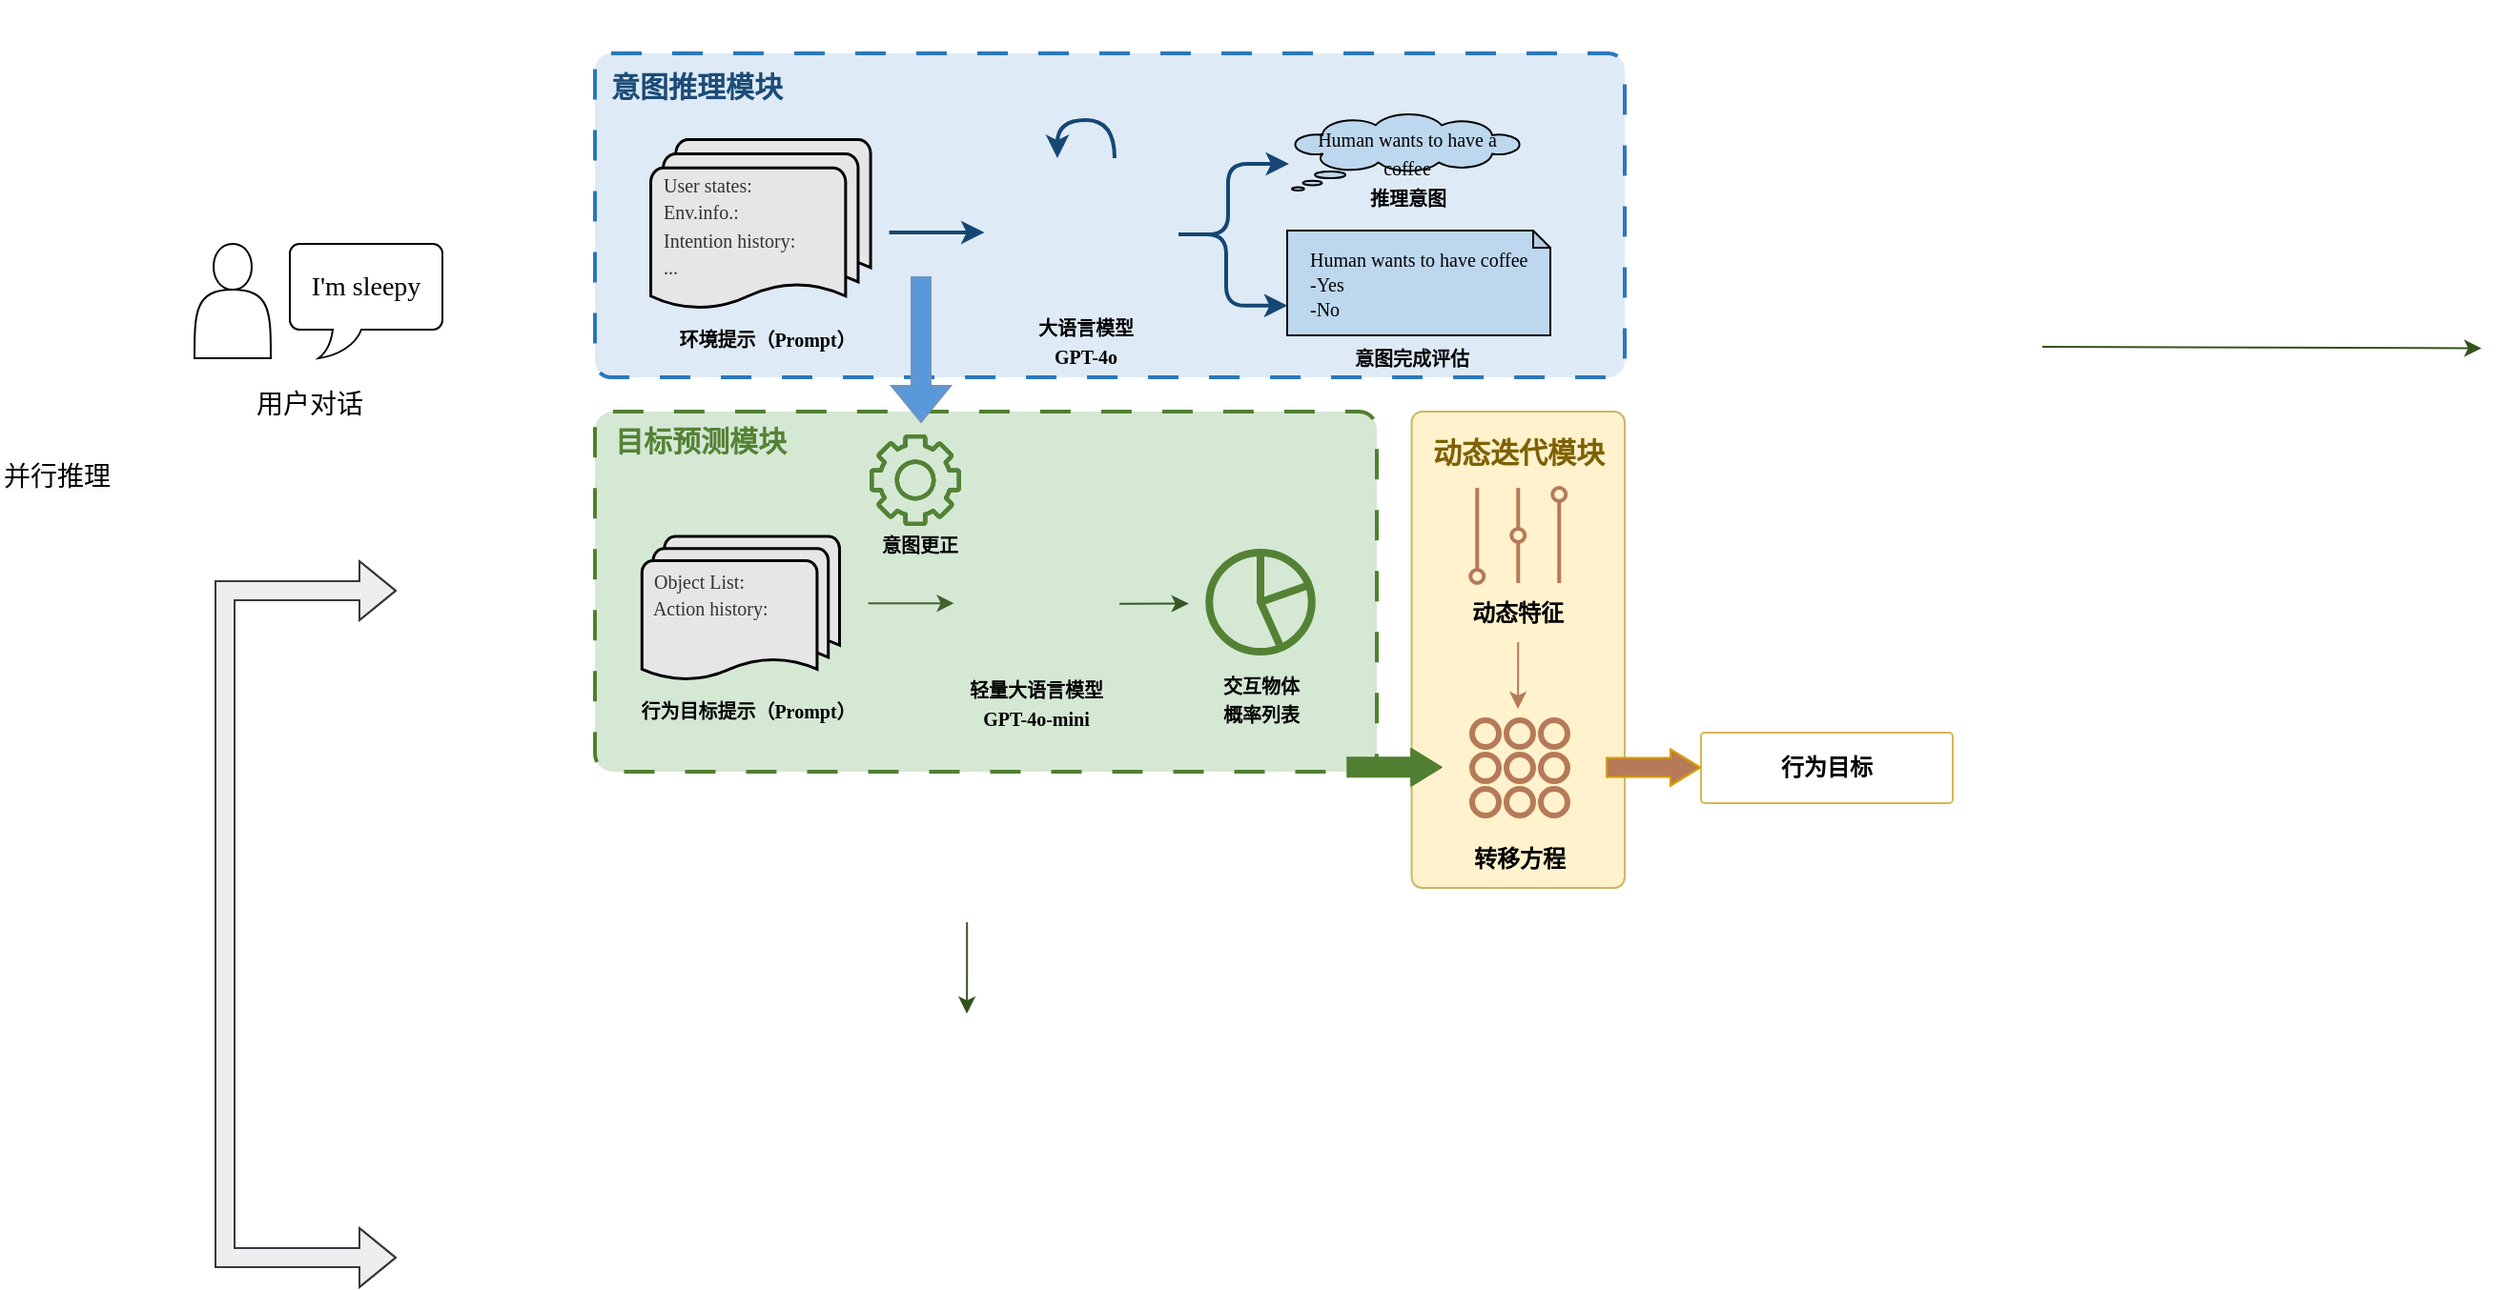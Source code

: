 <mxfile version="26.2.12">
  <diagram name="第 1 页" id="rSO4j9llTemX6OElhtI6">
    <mxGraphModel dx="2034" dy="820" grid="0" gridSize="10" guides="1" tooltips="1" connect="1" arrows="1" fold="1" page="1" pageScale="1" pageWidth="827" pageHeight="1169" math="0" shadow="0">
      <root>
        <mxCell id="0" />
        <mxCell id="1" parent="0" />
        <mxCell id="aU7c3b0ZaFwICceyfZfz-2" value="" style="rounded=1;arcSize=5;whiteSpace=wrap;html=1;fillColor=#fff2cc;strokeColor=light-dark(#ccb66b, #6d5100);" parent="1" vertex="1">
          <mxGeometry x="628.27" y="408" width="111.73" height="250" as="geometry" />
        </mxCell>
        <mxCell id="Ajj9kqLxg7qa2MLV7y7c-1" value="" style="rounded=1;arcSize=5;whiteSpace=wrap;html=1;fillColor=#d5e8d4;strokeColor=light-dark(#517f31, #446e2c);strokeWidth=2;dashed=1;dashPattern=8 8;" parent="1" vertex="1">
          <mxGeometry x="200" y="408" width="410" height="189" as="geometry" />
        </mxCell>
        <mxCell id="Ajj9kqLxg7qa2MLV7y7c-2" value="" style="rounded=1;arcSize=5;whiteSpace=wrap;html=1;fillColor=light-dark(#deebf7, #1d293b);strokeColor=light-dark(#2a77bc, #5c79a3);strokeWidth=2;dashed=1;dashPattern=8 8;" parent="1" vertex="1">
          <mxGeometry x="200" y="220" width="540" height="170" as="geometry" />
        </mxCell>
        <mxCell id="Ajj9kqLxg7qa2MLV7y7c-3" value="" style="group" parent="1" vertex="1" connectable="0">
          <mxGeometry x="-10" y="320" width="140" height="100" as="geometry" />
        </mxCell>
        <mxCell id="Ajj9kqLxg7qa2MLV7y7c-4" value="" style="group" parent="Ajj9kqLxg7qa2MLV7y7c-3" vertex="1" connectable="0">
          <mxGeometry x="-50" width="190" height="88" as="geometry" />
        </mxCell>
        <mxCell id="Ajj9kqLxg7qa2MLV7y7c-5" value="" style="shape=actor;whiteSpace=wrap;html=1;" parent="Ajj9kqLxg7qa2MLV7y7c-4" vertex="1">
          <mxGeometry x="50" width="40" height="60" as="geometry" />
        </mxCell>
        <mxCell id="Ajj9kqLxg7qa2MLV7y7c-6" value="&lt;font face=&quot;Times New Roman&quot;&gt;&lt;span style=&quot;font-size: 14px;&quot;&gt;I&#39;m sleepy&lt;/span&gt;&lt;/font&gt;" style="whiteSpace=wrap;html=1;shape=mxgraph.basic.roundRectCallout;dx=30;dy=15;size=5;boundedLbl=1;" parent="Ajj9kqLxg7qa2MLV7y7c-4" vertex="1">
          <mxGeometry x="100" width="80" height="60" as="geometry" />
        </mxCell>
        <mxCell id="Ajj9kqLxg7qa2MLV7y7c-7" value="&lt;font face=&quot;Times New Roman&quot; style=&quot;font-size: 14px;&quot;&gt;用户对话&lt;/font&gt;" style="text;html=1;align=center;verticalAlign=middle;resizable=0;points=[];autosize=1;strokeColor=none;fillColor=none;" parent="Ajj9kqLxg7qa2MLV7y7c-3" vertex="1">
          <mxGeometry x="20" y="70" width="80" height="30" as="geometry" />
        </mxCell>
        <mxCell id="Ajj9kqLxg7qa2MLV7y7c-8" style="edgeStyle=orthogonalEdgeStyle;rounded=1;orthogonalLoop=1;jettySize=auto;html=1;fillColor=#1ba1e2;strokeColor=light-dark(#164673, #51afe7);curved=0;textShadow=1;strokeWidth=2;" parent="1" edge="1">
          <mxGeometry relative="1" as="geometry">
            <mxPoint x="354.27" y="314" as="sourcePoint" />
            <mxPoint x="404.27" y="314" as="targetPoint" />
          </mxGeometry>
        </mxCell>
        <mxCell id="Ajj9kqLxg7qa2MLV7y7c-10" value="" style="group;strokeWidth=24;" parent="1" vertex="1" connectable="0">
          <mxGeometry x="228" y="468" width="117.005" height="109.684" as="geometry" />
        </mxCell>
        <mxCell id="Ajj9kqLxg7qa2MLV7y7c-11" value="&lt;span style=&quot;color: rgba(0, 0, 0, 0); font-family: monospace; font-size: 0px; text-align: start;&quot;&gt;%3CmxGraphModel%3E%3Croot%3E%3CmxCell%20id%3D%220%22%2F%3E%3CmxCell%20id%3D%221%22%20parent%3D%220%22%2F%3E%3CmxCell%20id%3D%222%22%20value%3D%22%26lt%3Bb%26gt%3BEnv.%20Prompt%26lt%3B%2Fb%26gt%3B%22%20style%3D%22text%3Bhtml%3D1%3Balign%3Dcenter%3BverticalAlign%3Dmiddle%3Bresizable%3D0%3Bpoints%3D%5B%5D%3Bautosize%3D1%3BstrokeColor%3Dnone%3BfillColor%3Dnone%3B%22%20vertex%3D%221%22%20parent%3D%221%22%3E%3CmxGeometry%20x%3D%22235%22%20y%3D%22265%22%20width%3D%2290%22%20height%3D%2230%22%20as%3D%22geometry%22%2F%3E%3C%2FmxCell%3E%3C%2Froot%3E%3C%2FmxGraphModel%3E&lt;/span&gt;" style="text;html=1;align=center;verticalAlign=middle;resizable=0;points=[];autosize=1;strokeColor=none;fillColor=none;fontStyle=4" parent="Ajj9kqLxg7qa2MLV7y7c-10" vertex="1">
          <mxGeometry x="32.435" y="70.991" width="20" height="30" as="geometry" />
        </mxCell>
        <mxCell id="Ajj9kqLxg7qa2MLV7y7c-12" value="&lt;b&gt;&lt;font style=&quot;font-size: 10px;&quot; face=&quot;Times New Roman&quot;&gt;行为目标提示（Prompt）&lt;/font&gt;&lt;/b&gt;" style="text;html=1;align=center;verticalAlign=middle;resizable=0;points=[];autosize=1;strokeColor=none;fillColor=none;" parent="Ajj9kqLxg7qa2MLV7y7c-10" vertex="1">
          <mxGeometry x="-13.995" y="83.684" width="131" height="26" as="geometry" />
        </mxCell>
        <mxCell id="Ajj9kqLxg7qa2MLV7y7c-13" value="&lt;div style=&quot;color: rgb(51, 51, 51);&quot;&gt;&lt;span style=&quot;background-color: transparent; color: light-dark(rgb(51, 51, 51), rgb(193, 193, 193));&quot;&gt;&lt;font style=&quot;font-size: 10px;&quot; face=&quot;Times New Roman&quot;&gt;&amp;nbsp; Object List:&lt;/font&gt;&lt;/span&gt;&lt;/div&gt;&lt;div style=&quot;color: rgb(51, 51, 51);&quot;&gt;&lt;font style=&quot;font-size: 10px;&quot; face=&quot;Times New Roman&quot;&gt;&amp;nbsp; Action history:&lt;/font&gt;&lt;/div&gt;&lt;div style=&quot;color: rgb(51, 51, 51);&quot;&gt;&lt;font style=&quot;font-size: 10px;&quot; face=&quot;Times New Roman&quot;&gt;&amp;nbsp;&amp;nbsp;&lt;/font&gt;&lt;/div&gt;" style="strokeWidth=1.5;html=1;shape=mxgraph.flowchart.multi-document;whiteSpace=wrap;align=left;fillColor=light-dark(#e7e6e6, #ededed);" parent="Ajj9kqLxg7qa2MLV7y7c-10" vertex="1">
          <mxGeometry x="-3.6" y="5.282" width="103.597" height="76.402" as="geometry" />
        </mxCell>
        <mxCell id="Ajj9kqLxg7qa2MLV7y7c-14" value="" style="group;align=left;" parent="1" vertex="1" connectable="0">
          <mxGeometry x="239" y="245" width="115.27" height="145" as="geometry" />
        </mxCell>
        <mxCell id="Ajj9kqLxg7qa2MLV7y7c-15" value="&lt;b&gt;&lt;font style=&quot;font-size: 10px;&quot; face=&quot;Times New Roman&quot;&gt;环境提示（Prompt）&lt;/font&gt;&lt;/b&gt;" style="text;html=1;align=center;verticalAlign=middle;resizable=0;points=[];autosize=1;strokeColor=none;fillColor=none;" parent="Ajj9kqLxg7qa2MLV7y7c-14" vertex="1">
          <mxGeometry x="-4.99" y="112" width="111" height="26" as="geometry" />
        </mxCell>
        <mxCell id="Ajj9kqLxg7qa2MLV7y7c-16" value="&lt;div style=&quot;color: rgb(51, 51, 51);&quot;&gt;&lt;span style=&quot;background-color: transparent; color: light-dark(rgb(51, 51, 51), rgb(193, 193, 193));&quot;&gt;&lt;font style=&quot;font-size: 10px;&quot; face=&quot;Times New Roman&quot;&gt;&amp;nbsp; User states:&lt;/font&gt;&lt;/span&gt;&lt;/div&gt;&lt;div style=&quot;color: rgb(51, 51, 51);&quot;&gt;&lt;span style=&quot;background-color: transparent; color: light-dark(rgb(51, 51, 51), rgb(193, 193, 193));&quot;&gt;&lt;font style=&quot;font-size: 10px;&quot; face=&quot;Times New Roman&quot;&gt;&amp;nbsp; Env.info.:&lt;/font&gt;&lt;/span&gt;&lt;/div&gt;&lt;div style=&quot;color: rgb(51, 51, 51);&quot;&gt;&lt;font style=&quot;font-size: 10px;&quot; face=&quot;Times New Roman&quot;&gt;&amp;nbsp; Intention history:&lt;/font&gt;&lt;/div&gt;&lt;div style=&quot;color: rgb(51, 51, 51);&quot;&gt;&lt;font style=&quot;font-size: 10px;&quot; face=&quot;Times New Roman&quot;&gt;&amp;nbsp; ...&lt;/font&gt;&lt;/div&gt;" style="strokeWidth=1.5;html=1;shape=mxgraph.flowchart.multi-document;whiteSpace=wrap;align=left;fillColor=light-dark(#e7e6e6, #ededed);" parent="Ajj9kqLxg7qa2MLV7y7c-14" vertex="1">
          <mxGeometry x="-9.98" y="20" width="115.27" height="90" as="geometry" />
        </mxCell>
        <mxCell id="Ajj9kqLxg7qa2MLV7y7c-17" value="" style="group" parent="1" vertex="1" connectable="0">
          <mxGeometry x="408" y="255" width="149" height="165" as="geometry" />
        </mxCell>
        <mxCell id="Ajj9kqLxg7qa2MLV7y7c-18" value="" style="group;fontStyle=0;strokeWidth=1;" parent="Ajj9kqLxg7qa2MLV7y7c-17" vertex="1" connectable="0">
          <mxGeometry width="149" height="165" as="geometry" />
        </mxCell>
        <mxCell id="Ajj9kqLxg7qa2MLV7y7c-19" value="&lt;font style=&quot;font-size: 10px;&quot;&gt;&lt;font style=&quot;&quot; face=&quot;Times New Roman&quot;&gt;&lt;b style=&quot;&quot;&gt;大语言模型&lt;/b&gt;&lt;/font&gt;&lt;br&gt;&lt;/font&gt;&lt;div&gt;&lt;b&gt;&lt;font style=&quot;font-size: 10px;&quot; face=&quot;Times New Roman&quot;&gt;GPT-4o&lt;/font&gt;&lt;/b&gt;&lt;/div&gt;" style="text;html=1;align=center;verticalAlign=middle;resizable=0;points=[];autosize=1;strokeColor=none;fillColor=none;" parent="Ajj9kqLxg7qa2MLV7y7c-18" vertex="1">
          <mxGeometry x="15" y="95" width="68" height="41" as="geometry" />
        </mxCell>
        <mxCell id="Ajj9kqLxg7qa2MLV7y7c-20" value="" style="curved=1;endArrow=classic;html=1;rounded=0;strokeWidth=2;strokeColor=light-dark(#164673, #ededed);" parent="Ajj9kqLxg7qa2MLV7y7c-18" edge="1">
          <mxGeometry width="50" height="50" relative="1" as="geometry">
            <mxPoint x="64.5" y="20" as="sourcePoint" />
            <mxPoint x="34.5" y="20" as="targetPoint" />
            <Array as="points">
              <mxPoint x="64.5" />
              <mxPoint x="34.5" />
            </Array>
          </mxGeometry>
        </mxCell>
        <mxCell id="PvXpuUU6H4NzAb1ZjJ5T-2" style="edgeStyle=orthogonalEdgeStyle;rounded=1;orthogonalLoop=1;jettySize=auto;html=1;fillColor=#1ba1e2;strokeColor=light-dark(#164673, #51afe7);curved=0;entryX=0.001;entryY=0.716;entryDx=0;entryDy=0;entryPerimeter=0;strokeWidth=2;" edge="1" parent="Ajj9kqLxg7qa2MLV7y7c-18">
          <mxGeometry relative="1" as="geometry">
            <mxPoint x="99" y="60" as="sourcePoint" />
            <mxPoint x="156" y="23" as="targetPoint" />
            <Array as="points">
              <mxPoint x="124" y="60" />
              <mxPoint x="124" y="23" />
            </Array>
          </mxGeometry>
        </mxCell>
        <mxCell id="Ajj9kqLxg7qa2MLV7y7c-21" value="&lt;font style=&quot;font-size: 15px;&quot; face=&quot;Times New Roman&quot;&gt;意图推理模块&lt;/font&gt;" style="text;html=1;align=center;verticalAlign=middle;resizable=0;points=[];autosize=1;strokeColor=none;fillColor=none;fontColor=light-dark(#1c4c77, #a1cdf9);fontStyle=1" parent="1" vertex="1">
          <mxGeometry x="199" y="222" width="108" height="30" as="geometry" />
        </mxCell>
        <mxCell id="Ajj9kqLxg7qa2MLV7y7c-22" value="&lt;font face=&quot;Times New Roman&quot;&gt;&lt;span style=&quot;font-size: 15px;&quot;&gt;目标预测模块&lt;/span&gt;&lt;/font&gt;" style="text;html=1;align=center;verticalAlign=middle;resizable=0;points=[];autosize=1;strokeColor=none;fillColor=none;fontColor=light-dark(#548235, #69c195);fontStyle=1" parent="1" vertex="1">
          <mxGeometry x="201" y="408" width="108" height="30" as="geometry" />
        </mxCell>
        <mxCell id="Ajj9kqLxg7qa2MLV7y7c-23" value="" style="group" parent="1" vertex="1" connectable="0">
          <mxGeometry x="293" y="420" width="150" height="78" as="geometry" />
        </mxCell>
        <mxCell id="Ajj9kqLxg7qa2MLV7y7c-24" value="" style="sketch=0;outlineConnect=0;fontColor=#006633;gradientColor=none;fillColor=#006600;strokeColor=none;dashed=0;verticalLabelPosition=bottom;verticalAlign=top;align=center;html=1;fontSize=12;fontStyle=0;aspect=fixed;pointerEvents=1;shape=mxgraph.aws4.gear;" parent="Ajj9kqLxg7qa2MLV7y7c-23" vertex="1">
          <mxGeometry x="51" width="48" height="48" as="geometry" />
        </mxCell>
        <mxCell id="Ajj9kqLxg7qa2MLV7y7c-25" value="&lt;font style=&quot;font-size: 10px;&quot; face=&quot;Times New Roman&quot;&gt;&lt;b style=&quot;&quot;&gt;意图更正&lt;/b&gt;&lt;/font&gt;" style="text;html=1;align=center;verticalAlign=middle;resizable=0;points=[];autosize=1;strokeColor=none;fillColor=none;" parent="Ajj9kqLxg7qa2MLV7y7c-23" vertex="1">
          <mxGeometry x="48" y="45" width="58" height="26" as="geometry" />
        </mxCell>
        <mxCell id="Ajj9kqLxg7qa2MLV7y7c-26" value="" style="group" parent="Ajj9kqLxg7qa2MLV7y7c-23" vertex="1" connectable="0">
          <mxGeometry width="150" height="78" as="geometry" />
        </mxCell>
        <mxCell id="Ajj9kqLxg7qa2MLV7y7c-27" value="" style="sketch=0;outlineConnect=0;fontColor=light-dark(#548235, #69c195);gradientColor=none;fillColor=light-dark(#548235, #6fc76f);strokeColor=none;dashed=0;verticalLabelPosition=bottom;verticalAlign=top;align=center;html=1;fontSize=12;fontStyle=0;aspect=fixed;pointerEvents=1;shape=mxgraph.aws4.gear;" parent="Ajj9kqLxg7qa2MLV7y7c-26" vertex="1">
          <mxGeometry x="51" width="48" height="48" as="geometry" />
        </mxCell>
        <mxCell id="Ajj9kqLxg7qa2MLV7y7c-32" value="" style="shape=flexArrow;endArrow=classic;html=1;rounded=0;fillColor=light-dark(#5999d9, #2566a8);strokeColor=light-dark(#7193c2, #ededed);" parent="1" edge="1">
          <mxGeometry width="50" height="50" relative="1" as="geometry">
            <mxPoint x="371" y="337" as="sourcePoint" />
            <mxPoint x="370.997" y="414.001" as="targetPoint" />
          </mxGeometry>
        </mxCell>
        <mxCell id="Ajj9kqLxg7qa2MLV7y7c-33" style="edgeStyle=orthogonalEdgeStyle;rounded=1;orthogonalLoop=1;jettySize=auto;html=1;fillColor=#1ba1e2;strokeColor=light-dark(#33531e, #28ab6a);curved=0;horizontal=1;" parent="1" edge="1">
          <mxGeometry relative="1" as="geometry">
            <mxPoint x="395.1" y="676" as="sourcePoint" />
            <mxPoint x="395" y="724" as="targetPoint" />
            <Array as="points">
              <mxPoint x="395" y="714" />
              <mxPoint x="395" y="714" />
            </Array>
          </mxGeometry>
        </mxCell>
        <mxCell id="Ajj9kqLxg7qa2MLV7y7c-34" style="edgeStyle=orthogonalEdgeStyle;rounded=1;orthogonalLoop=1;jettySize=auto;html=1;fillColor=#1ba1e2;strokeColor=light-dark(#385723, #28ab6a);curved=0;" parent="1" edge="1">
          <mxGeometry relative="1" as="geometry">
            <mxPoint x="475" y="508.83" as="sourcePoint" />
            <mxPoint x="511" y="508.83" as="targetPoint" />
            <Array as="points">
              <mxPoint x="511.37" y="509.04" />
              <mxPoint x="511.37" y="509.04" />
            </Array>
          </mxGeometry>
        </mxCell>
        <mxCell id="Ajj9kqLxg7qa2MLV7y7c-35" value="" style="shape=flexArrow;endArrow=classic;startArrow=classic;html=1;rounded=0;fillColor=#eeeeee;strokeColor=#36393d;" parent="1" edge="1">
          <mxGeometry width="100" height="100" relative="1" as="geometry">
            <mxPoint x="96" y="852" as="sourcePoint" />
            <mxPoint x="96" y="502" as="targetPoint" />
            <Array as="points">
              <mxPoint x="6" y="852" />
              <mxPoint x="6" y="662" />
              <mxPoint x="6" y="502" />
            </Array>
          </mxGeometry>
        </mxCell>
        <mxCell id="Ajj9kqLxg7qa2MLV7y7c-36" value="&lt;span style=&quot;color: rgb(0, 0, 0); font-style: normal; font-variant-ligatures: normal; font-variant-caps: normal; font-weight: 400; letter-spacing: normal; orphans: 2; text-align: center; text-indent: 0px; text-transform: none; widows: 2; word-spacing: 0px; -webkit-text-stroke-width: 0px; white-space: nowrap; background-color: rgb(251, 251, 251); text-decoration-thickness: initial; text-decoration-style: initial; text-decoration-color: initial; float: none; display: inline !important;&quot;&gt;&lt;font face=&quot;Times New Roman&quot; style=&quot;font-size: 14px;&quot;&gt;并行推理&lt;/font&gt;&lt;/span&gt;" style="text;whiteSpace=wrap;html=1;" parent="1" vertex="1">
          <mxGeometry x="-112" y="428" width="120" height="40" as="geometry" />
        </mxCell>
        <mxCell id="Ajj9kqLxg7qa2MLV7y7c-37" value="" style="group" parent="1" vertex="1" connectable="0">
          <mxGeometry x="563" y="265" width="135.77" height="130" as="geometry" />
        </mxCell>
        <mxCell id="Ajj9kqLxg7qa2MLV7y7c-38" value="&lt;b&gt;&lt;font style=&quot;font-size: 10px;&quot; face=&quot;Times New Roman&quot;&gt;意图完成评估&lt;/font&gt;&lt;/b&gt;" style="text;html=1;align=center;verticalAlign=middle;resizable=0;points=[];autosize=1;strokeColor=none;fillColor=none;" parent="Ajj9kqLxg7qa2MLV7y7c-37" vertex="1">
          <mxGeometry x="26" y="102" width="78" height="26" as="geometry" />
        </mxCell>
        <mxCell id="Ajj9kqLxg7qa2MLV7y7c-43" value="" style="shape=image;html=1;verticalAlign=top;verticalLabelPosition=bottom;labelBackgroundColor=#ffffff;imageAspect=0;aspect=fixed;image=https://cdn0.iconfinder.com/data/icons/phosphor-light-vol-1/256/brain-light-128.png;imageBackground=none;imageBorder=none;" parent="1" vertex="1">
          <mxGeometry x="416" y="272.5" width="83" height="83" as="geometry" />
        </mxCell>
        <mxCell id="Ajj9kqLxg7qa2MLV7y7c-45" value="&lt;div style=&quot;text-align: center; line-height: 100%;&quot;&gt;&lt;span style=&quot;background-color: transparent; color: light-dark(rgb(0, 0, 0), rgb(255, 255, 255)); font-family: &amp;quot;Times New Roman&amp;quot;;&quot;&gt;&lt;font style=&quot;font-size: 10px;&quot;&gt;&amp;nbsp; &amp;nbsp; &lt;/font&gt;&lt;/span&gt;&lt;span style=&quot;background-color: transparent; color: light-dark(rgb(0, 0, 0), rgb(255, 255, 255)); font-family: &amp;quot;Times New Roman&amp;quot;; font-size: 10px;&quot;&gt;Human wants to have coffee&lt;/span&gt;&lt;/div&gt;&lt;div style=&quot;line-height: 100%;&quot;&gt;&lt;font style=&quot;font-size: 10px;&quot;&gt;&lt;span style=&quot;font-family: &amp;quot;Times New Roman&amp;quot;; background-color: transparent; color: light-dark(rgb(0, 0, 0), rgb(255, 255, 255));&quot;&gt;&amp;nbsp; &amp;nbsp; -Yes&lt;/span&gt;&lt;/font&gt;&lt;/div&gt;&lt;div style=&quot;line-height: 100%;&quot;&gt;&lt;font face=&quot;Times New Roman&quot;&gt;&lt;span style=&quot;font-size: 10px;&quot;&gt;&amp;nbsp; &amp;nbsp; -No&lt;/span&gt;&lt;/font&gt;&lt;/div&gt;" style="shape=note;whiteSpace=wrap;html=1;backgroundOutline=1;darkOpacity=0.05;align=left;size=9;fillColor=light-dark(#bdd7ee, #ededed);" parent="1" vertex="1">
          <mxGeometry x="563" y="313" width="138" height="55" as="geometry" />
        </mxCell>
        <mxCell id="Ajj9kqLxg7qa2MLV7y7c-46" style="edgeStyle=orthogonalEdgeStyle;rounded=1;orthogonalLoop=1;jettySize=auto;html=1;fillColor=#1ba1e2;strokeColor=light-dark(#164673, #51afe7);curved=0;entryX=0.001;entryY=0.716;entryDx=0;entryDy=0;entryPerimeter=0;strokeWidth=2;" parent="1" target="Ajj9kqLxg7qa2MLV7y7c-45" edge="1">
          <mxGeometry relative="1" as="geometry">
            <mxPoint x="506" y="315" as="sourcePoint" />
            <mxPoint x="577" y="263" as="targetPoint" />
            <Array as="points">
              <mxPoint x="531" y="315" />
              <mxPoint x="531" y="352" />
            </Array>
          </mxGeometry>
        </mxCell>
        <mxCell id="Ajj9kqLxg7qa2MLV7y7c-48" value="" style="group" parent="1" vertex="1" connectable="0">
          <mxGeometry x="498.997" y="483.5" width="100" height="93.0" as="geometry" />
        </mxCell>
        <mxCell id="Ajj9kqLxg7qa2MLV7y7c-49" value="" style="html=1;verticalLabelPosition=bottom;align=center;labelBackgroundColor=#ffffff;verticalAlign=top;strokeWidth=4;strokeColor=light-dark(#548235, #32a0ff);shadow=0;dashed=0;shape=mxgraph.ios7.icons.pie_chart;aspect=fixed;fillColor=light-dark(#d5e8d4, #ededed);fontStyle=0" parent="Ajj9kqLxg7qa2MLV7y7c-48" vertex="1">
          <mxGeometry x="23.133" y="-1.5" width="53.74" height="52" as="geometry" />
        </mxCell>
        <mxCell id="Ajj9kqLxg7qa2MLV7y7c-50" value="&lt;b&gt;&lt;font style=&quot;font-size: 10px;&quot; face=&quot;Times New Roman&quot;&gt;交互物体&lt;/font&gt;&lt;/b&gt;&lt;div&gt;&lt;b&gt;&lt;font style=&quot;font-size: 10px;&quot; face=&quot;Times New Roman&quot;&gt;概率列表&lt;/font&gt;&lt;/b&gt;&lt;/div&gt;" style="text;html=1;align=center;verticalAlign=middle;resizable=0;points=[];autosize=1;strokeColor=none;fillColor=none;fontStyle=0" parent="Ajj9kqLxg7qa2MLV7y7c-48" vertex="1">
          <mxGeometry x="21" y="54.5" width="58" height="41" as="geometry" />
        </mxCell>
        <mxCell id="Ajj9kqLxg7qa2MLV7y7c-53" value="" style="html=1;verticalLabelPosition=bottom;align=center;labelBackgroundColor=#ffffff;verticalAlign=top;strokeWidth=3;strokeColor=light-dark(#b67a58, #32a0ff);shadow=0;dashed=0;shape=mxgraph.ios7.icons.keypad;fillColor=none;" parent="1" vertex="1">
          <mxGeometry x="660" y="570.0" width="50" height="50" as="geometry" />
        </mxCell>
        <mxCell id="Ajj9kqLxg7qa2MLV7y7c-54" value="&lt;b&gt;行为目标&lt;/b&gt;" style="rounded=1;arcSize=5;whiteSpace=wrap;html=1;fillColor=none;strokeColor=#d6b656;" parent="1" vertex="1">
          <mxGeometry x="780" y="576.5" width="132" height="37" as="geometry" />
        </mxCell>
        <mxCell id="Ajj9kqLxg7qa2MLV7y7c-55" value="&lt;b&gt;转移方程&lt;/b&gt;" style="text;html=1;align=center;verticalAlign=middle;whiteSpace=wrap;rounded=0;" parent="1" vertex="1">
          <mxGeometry x="655" y="628" width="60" height="30" as="geometry" />
        </mxCell>
        <mxCell id="aU7c3b0ZaFwICceyfZfz-1" value="" style="shape=flexArrow;endArrow=classic;html=1;rounded=0;fillColor=light-dark(#517f31, #2566a8);strokeColor=light-dark(#517f31, #ededed);endWidth=8.046;endSize=4.834;" parent="1" edge="1">
          <mxGeometry width="50" height="50" relative="1" as="geometry">
            <mxPoint x="594.13" y="594.66" as="sourcePoint" />
            <mxPoint x="644.13" y="594.66" as="targetPoint" />
            <Array as="points">
              <mxPoint x="604.13" y="594.66" />
            </Array>
          </mxGeometry>
        </mxCell>
        <mxCell id="aU7c3b0ZaFwICceyfZfz-6" value="&lt;font face=&quot;Times New Roman&quot;&gt;&lt;span style=&quot;font-size: 15px;&quot;&gt;动态迭代模块&lt;/span&gt;&lt;/font&gt;" style="text;html=1;align=center;verticalAlign=middle;resizable=0;points=[];autosize=1;strokeColor=none;fillColor=none;fontColor=light-dark(#7f6105, #69c195);fontStyle=1" parent="1" vertex="1">
          <mxGeometry x="630.13" y="414" width="108" height="30" as="geometry" />
        </mxCell>
        <mxCell id="aU7c3b0ZaFwICceyfZfz-8" value="" style="html=1;verticalLabelPosition=bottom;align=center;labelBackgroundColor=#ffffff;verticalAlign=top;strokeWidth=2;strokeColor=light-dark(#b67a58, #32a0ff);shadow=0;dashed=0;shape=mxgraph.ios7.icons.volume;pointerEvents=1;fillColor=light-dark(#fff2cc, #ededed);" parent="1" vertex="1">
          <mxGeometry x="659.13" y="448" width="50" height="50" as="geometry" />
        </mxCell>
        <mxCell id="aU7c3b0ZaFwICceyfZfz-14" value="" style="group" parent="1" vertex="1" connectable="0">
          <mxGeometry x="388" y="459.63" width="99.9" height="121.37" as="geometry" />
        </mxCell>
        <mxCell id="Ajj9kqLxg7qa2MLV7y7c-29" value="" style="group" parent="aU7c3b0ZaFwICceyfZfz-14" vertex="1" connectable="0">
          <mxGeometry width="99.9" height="121.37" as="geometry" />
        </mxCell>
        <mxCell id="Ajj9kqLxg7qa2MLV7y7c-30" value="" style="group;fontStyle=0;strokeWidth=2;" parent="Ajj9kqLxg7qa2MLV7y7c-29" vertex="1" connectable="0">
          <mxGeometry width="99.9" height="121.37" as="geometry" />
        </mxCell>
        <mxCell id="Ajj9kqLxg7qa2MLV7y7c-31" value="&lt;b&gt;&lt;font style=&quot;font-size: 10px;&quot; face=&quot;Times New Roman&quot;&gt;轻量大语言模型&lt;/font&gt;&lt;/b&gt;&lt;div&gt;&lt;b&gt;&lt;font style=&quot;font-size: 10px;&quot; face=&quot;Times New Roman&quot;&gt;GPT-4o-mini&lt;/font&gt;&lt;/b&gt;&lt;/div&gt;" style="text;html=1;align=center;verticalAlign=middle;resizable=0;points=[];autosize=1;strokeColor=none;fillColor=none;" parent="Ajj9kqLxg7qa2MLV7y7c-30" vertex="1">
          <mxGeometry x="-0.63" y="80.37" width="88" height="41" as="geometry" />
        </mxCell>
        <mxCell id="Ajj9kqLxg7qa2MLV7y7c-44" value="" style="shape=image;html=1;verticalAlign=top;verticalLabelPosition=bottom;labelBackgroundColor=#ffffff;imageAspect=0;aspect=fixed;image=https://cdn0.iconfinder.com/data/icons/phosphor-light-vol-1/256/brain-light-128.png;imageBackground=none;imageBorder=none;" parent="aU7c3b0ZaFwICceyfZfz-14" vertex="1">
          <mxGeometry x="10" y="17.37" width="67.06" height="67.06" as="geometry" />
        </mxCell>
        <mxCell id="aU7c3b0ZaFwICceyfZfz-15" style="edgeStyle=orthogonalEdgeStyle;rounded=1;orthogonalLoop=1;jettySize=auto;html=1;fillColor=#1ba1e2;strokeColor=light-dark(#446230, #28ab6a);curved=0;" parent="1" edge="1">
          <mxGeometry relative="1" as="geometry">
            <mxPoint x="343.27" y="508.58" as="sourcePoint" />
            <mxPoint x="388.27" y="508.58" as="targetPoint" />
          </mxGeometry>
        </mxCell>
        <mxCell id="aU7c3b0ZaFwICceyfZfz-17" value="&lt;b&gt;动态特征&lt;/b&gt;" style="text;html=1;align=center;verticalAlign=middle;whiteSpace=wrap;rounded=0;" parent="1" vertex="1">
          <mxGeometry x="654.13" y="499" width="60" height="30" as="geometry" />
        </mxCell>
        <mxCell id="aU7c3b0ZaFwICceyfZfz-18" style="edgeStyle=orthogonalEdgeStyle;rounded=1;orthogonalLoop=1;jettySize=auto;html=1;fillColor=#1ba1e2;strokeColor=light-dark(#b67b58, #28ab6a);curved=0;horizontal=1;" parent="1" source="aU7c3b0ZaFwICceyfZfz-17" edge="1">
          <mxGeometry relative="1" as="geometry">
            <mxPoint x="683.82" y="536" as="sourcePoint" />
            <mxPoint x="684" y="564" as="targetPoint" />
            <Array as="points" />
          </mxGeometry>
        </mxCell>
        <mxCell id="Ajj9kqLxg7qa2MLV7y7c-52" value="" style="shape=flexArrow;endArrow=classic;html=1;rounded=0;fillColor=light-dark(#b67a58, #36210a);strokeColor=#d79b00;endWidth=8.046;endSize=4.834;" parent="1" edge="1">
          <mxGeometry width="50" height="50" relative="1" as="geometry">
            <mxPoint x="730" y="594.795" as="sourcePoint" />
            <mxPoint x="780" y="594.795" as="targetPoint" />
            <Array as="points">
              <mxPoint x="740" y="594.795" />
            </Array>
          </mxGeometry>
        </mxCell>
        <mxCell id="imxJWgJd8aXfdVGLn2A2-2" value="" style="endArrow=classic;html=1;rounded=1;exitX=1.011;exitY=0.541;exitDx=0;exitDy=0;exitPerimeter=0;strokeColor=light-dark(#33531e, #28ab6a);align=center;verticalAlign=middle;fontFamily=Helvetica;fontSize=11;fontColor=default;labelBackgroundColor=default;horizontal=1;curved=0;fillColor=#1ba1e2;" parent="1" edge="1">
          <mxGeometry width="50" height="50" relative="1" as="geometry">
            <mxPoint x="959" y="374.0" as="sourcePoint" />
            <mxPoint x="1189.23" y="374.77" as="targetPoint" />
          </mxGeometry>
        </mxCell>
        <mxCell id="Ajj9kqLxg7qa2MLV7y7c-39" value="" style="group" parent="1" vertex="1" connectable="0">
          <mxGeometry x="560.5" y="192" width="135" height="130" as="geometry" />
        </mxCell>
        <mxCell id="Ajj9kqLxg7qa2MLV7y7c-40" value="" style="group" parent="Ajj9kqLxg7qa2MLV7y7c-39" vertex="1" connectable="0">
          <mxGeometry y="60" width="130" height="60" as="geometry" />
        </mxCell>
        <mxCell id="Ajj9kqLxg7qa2MLV7y7c-41" value="&lt;font style=&quot;font-size: 10px;&quot; face=&quot;Times New Roman&quot;&gt;Human wants to have a coffee&lt;/font&gt;" style="whiteSpace=wrap;html=1;shape=mxgraph.basic.cloud_callout;strokeColor=light-dark(#000000,#319EFF);fillColor=light-dark(#bdd7ee, #1e4a76);" parent="Ajj9kqLxg7qa2MLV7y7c-40" vertex="1">
          <mxGeometry x="5" width="120" height="40.0" as="geometry" />
        </mxCell>
        <mxCell id="Ajj9kqLxg7qa2MLV7y7c-42" value="&lt;font style=&quot;font-size: 10px;&quot; face=&quot;Times New Roman&quot;&gt;&lt;b style=&quot;&quot;&gt;推理意图&lt;/b&gt;&lt;/font&gt;" style="text;html=1;align=center;verticalAlign=middle;resizable=0;points=[];autosize=1;strokeColor=none;fillColor=none;" parent="Ajj9kqLxg7qa2MLV7y7c-40" vertex="1">
          <mxGeometry x="36" y="31" width="58" height="26" as="geometry" />
        </mxCell>
      </root>
    </mxGraphModel>
  </diagram>
</mxfile>
